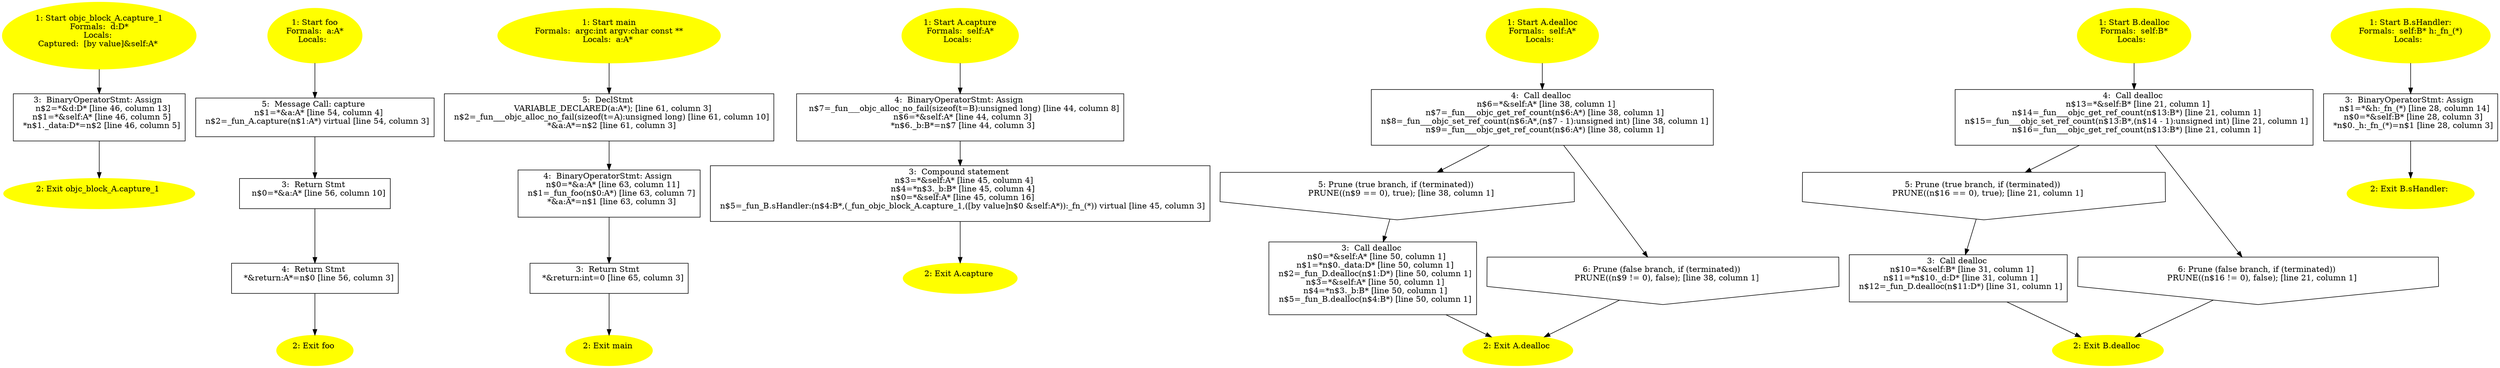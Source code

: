 /* @generated */
digraph cfg {
"objc_block_A.capture_1(class A,cl.e88ebb9e15006f2e_1" [label="1: Start objc_block_A.capture_1\nFormals:  d:D*\nLocals: \nCaptured:  [by value]&self:A* \n  " color=yellow style=filled]
	

	 "objc_block_A.capture_1(class A,cl.e88ebb9e15006f2e_1" -> "objc_block_A.capture_1(class A,cl.e88ebb9e15006f2e_3" ;
"objc_block_A.capture_1(class A,cl.e88ebb9e15006f2e_2" [label="2: Exit objc_block_A.capture_1 \n  " color=yellow style=filled]
	

"objc_block_A.capture_1(class A,cl.e88ebb9e15006f2e_3" [label="3:  BinaryOperatorStmt: Assign \n   n$2=*&d:D* [line 46, column 13]\n  n$1=*&self:A* [line 46, column 5]\n  *n$1._data:D*=n$2 [line 46, column 5]\n " shape="box"]
	

	 "objc_block_A.capture_1(class A,cl.e88ebb9e15006f2e_3" -> "objc_block_A.capture_1(class A,cl.e88ebb9e15006f2e_2" ;
"foo.acbd18db4cc2f85c_1" [label="1: Start foo\nFormals:  a:A*\nLocals:  \n  " color=yellow style=filled]
	

	 "foo.acbd18db4cc2f85c_1" -> "foo.acbd18db4cc2f85c_5" ;
"foo.acbd18db4cc2f85c_2" [label="2: Exit foo \n  " color=yellow style=filled]
	

"foo.acbd18db4cc2f85c_3" [label="3:  Return Stmt \n   n$0=*&a:A* [line 56, column 10]\n " shape="box"]
	

	 "foo.acbd18db4cc2f85c_3" -> "foo.acbd18db4cc2f85c_4" ;
"foo.acbd18db4cc2f85c_4" [label="4:  Return Stmt \n   *&return:A*=n$0 [line 56, column 3]\n " shape="box"]
	

	 "foo.acbd18db4cc2f85c_4" -> "foo.acbd18db4cc2f85c_2" ;
"foo.acbd18db4cc2f85c_5" [label="5:  Message Call: capture \n   n$1=*&a:A* [line 54, column 4]\n  n$2=_fun_A.capture(n$1:A*) virtual [line 54, column 3]\n " shape="box"]
	

	 "foo.acbd18db4cc2f85c_5" -> "foo.acbd18db4cc2f85c_3" ;
"main.fad58de7366495db_1" [label="1: Start main\nFormals:  argc:int argv:char const **\nLocals:  a:A* \n  " color=yellow style=filled]
	

	 "main.fad58de7366495db_1" -> "main.fad58de7366495db_5" ;
"main.fad58de7366495db_2" [label="2: Exit main \n  " color=yellow style=filled]
	

"main.fad58de7366495db_3" [label="3:  Return Stmt \n   *&return:int=0 [line 65, column 3]\n " shape="box"]
	

	 "main.fad58de7366495db_3" -> "main.fad58de7366495db_2" ;
"main.fad58de7366495db_4" [label="4:  BinaryOperatorStmt: Assign \n   n$0=*&a:A* [line 63, column 11]\n  n$1=_fun_foo(n$0:A*) [line 63, column 7]\n  *&a:A*=n$1 [line 63, column 3]\n " shape="box"]
	

	 "main.fad58de7366495db_4" -> "main.fad58de7366495db_3" ;
"main.fad58de7366495db_5" [label="5:  DeclStmt \n   VARIABLE_DECLARED(a:A*); [line 61, column 3]\n  n$2=_fun___objc_alloc_no_fail(sizeof(t=A):unsigned long) [line 61, column 10]\n  *&a:A*=n$2 [line 61, column 3]\n " shape="box"]
	

	 "main.fad58de7366495db_5" -> "main.fad58de7366495db_4" ;
"capture#A#[instance].ca0ec9307f9d5110_1" [label="1: Start A.capture\nFormals:  self:A*\nLocals:  \n  " color=yellow style=filled]
	

	 "capture#A#[instance].ca0ec9307f9d5110_1" -> "capture#A#[instance].ca0ec9307f9d5110_4" ;
"capture#A#[instance].ca0ec9307f9d5110_2" [label="2: Exit A.capture \n  " color=yellow style=filled]
	

"capture#A#[instance].ca0ec9307f9d5110_3" [label="3:  Compound statement \n   n$3=*&self:A* [line 45, column 4]\n  n$4=*n$3._b:B* [line 45, column 4]\n  n$0=*&self:A* [line 45, column 16]\n  n$5=_fun_B.sHandler:(n$4:B*,(_fun_objc_block_A.capture_1,([by value]n$0 &self:A*)):_fn_(*)) virtual [line 45, column 3]\n " shape="box"]
	

	 "capture#A#[instance].ca0ec9307f9d5110_3" -> "capture#A#[instance].ca0ec9307f9d5110_2" ;
"capture#A#[instance].ca0ec9307f9d5110_4" [label="4:  BinaryOperatorStmt: Assign \n   n$7=_fun___objc_alloc_no_fail(sizeof(t=B):unsigned long) [line 44, column 8]\n  n$6=*&self:A* [line 44, column 3]\n  *n$6._b:B*=n$7 [line 44, column 3]\n " shape="box"]
	

	 "capture#A#[instance].ca0ec9307f9d5110_4" -> "capture#A#[instance].ca0ec9307f9d5110_3" ;
"dealloc#A#[instance].cb1004dc8428c0dc_1" [label="1: Start A.dealloc\nFormals:  self:A*\nLocals:  \n  " color=yellow style=filled]
	

	 "dealloc#A#[instance].cb1004dc8428c0dc_1" -> "dealloc#A#[instance].cb1004dc8428c0dc_4" ;
"dealloc#A#[instance].cb1004dc8428c0dc_2" [label="2: Exit A.dealloc \n  " color=yellow style=filled]
	

"dealloc#A#[instance].cb1004dc8428c0dc_3" [label="3:  Call dealloc \n   n$0=*&self:A* [line 50, column 1]\n  n$1=*n$0._data:D* [line 50, column 1]\n  n$2=_fun_D.dealloc(n$1:D*) [line 50, column 1]\n  n$3=*&self:A* [line 50, column 1]\n  n$4=*n$3._b:B* [line 50, column 1]\n  n$5=_fun_B.dealloc(n$4:B*) [line 50, column 1]\n " shape="box"]
	

	 "dealloc#A#[instance].cb1004dc8428c0dc_3" -> "dealloc#A#[instance].cb1004dc8428c0dc_2" ;
"dealloc#A#[instance].cb1004dc8428c0dc_4" [label="4:  Call dealloc \n   n$6=*&self:A* [line 38, column 1]\n  n$7=_fun___objc_get_ref_count(n$6:A*) [line 38, column 1]\n  n$8=_fun___objc_set_ref_count(n$6:A*,(n$7 - 1):unsigned int) [line 38, column 1]\n  n$9=_fun___objc_get_ref_count(n$6:A*) [line 38, column 1]\n " shape="box"]
	

	 "dealloc#A#[instance].cb1004dc8428c0dc_4" -> "dealloc#A#[instance].cb1004dc8428c0dc_5" ;
	 "dealloc#A#[instance].cb1004dc8428c0dc_4" -> "dealloc#A#[instance].cb1004dc8428c0dc_6" ;
"dealloc#A#[instance].cb1004dc8428c0dc_5" [label="5: Prune (true branch, if (terminated)) \n   PRUNE((n$9 == 0), true); [line 38, column 1]\n " shape="invhouse"]
	

	 "dealloc#A#[instance].cb1004dc8428c0dc_5" -> "dealloc#A#[instance].cb1004dc8428c0dc_3" ;
"dealloc#A#[instance].cb1004dc8428c0dc_6" [label="6: Prune (false branch, if (terminated)) \n   PRUNE((n$9 != 0), false); [line 38, column 1]\n " shape="invhouse"]
	

	 "dealloc#A#[instance].cb1004dc8428c0dc_6" -> "dealloc#A#[instance].cb1004dc8428c0dc_2" ;
"dealloc#B#[instance].62d516b6d74de70c_1" [label="1: Start B.dealloc\nFormals:  self:B*\nLocals:  \n  " color=yellow style=filled]
	

	 "dealloc#B#[instance].62d516b6d74de70c_1" -> "dealloc#B#[instance].62d516b6d74de70c_4" ;
"dealloc#B#[instance].62d516b6d74de70c_2" [label="2: Exit B.dealloc \n  " color=yellow style=filled]
	

"dealloc#B#[instance].62d516b6d74de70c_3" [label="3:  Call dealloc \n   n$10=*&self:B* [line 31, column 1]\n  n$11=*n$10._d:D* [line 31, column 1]\n  n$12=_fun_D.dealloc(n$11:D*) [line 31, column 1]\n " shape="box"]
	

	 "dealloc#B#[instance].62d516b6d74de70c_3" -> "dealloc#B#[instance].62d516b6d74de70c_2" ;
"dealloc#B#[instance].62d516b6d74de70c_4" [label="4:  Call dealloc \n   n$13=*&self:B* [line 21, column 1]\n  n$14=_fun___objc_get_ref_count(n$13:B*) [line 21, column 1]\n  n$15=_fun___objc_set_ref_count(n$13:B*,(n$14 - 1):unsigned int) [line 21, column 1]\n  n$16=_fun___objc_get_ref_count(n$13:B*) [line 21, column 1]\n " shape="box"]
	

	 "dealloc#B#[instance].62d516b6d74de70c_4" -> "dealloc#B#[instance].62d516b6d74de70c_5" ;
	 "dealloc#B#[instance].62d516b6d74de70c_4" -> "dealloc#B#[instance].62d516b6d74de70c_6" ;
"dealloc#B#[instance].62d516b6d74de70c_5" [label="5: Prune (true branch, if (terminated)) \n   PRUNE((n$16 == 0), true); [line 21, column 1]\n " shape="invhouse"]
	

	 "dealloc#B#[instance].62d516b6d74de70c_5" -> "dealloc#B#[instance].62d516b6d74de70c_3" ;
"dealloc#B#[instance].62d516b6d74de70c_6" [label="6: Prune (false branch, if (terminated)) \n   PRUNE((n$16 != 0), false); [line 21, column 1]\n " shape="invhouse"]
	

	 "dealloc#B#[instance].62d516b6d74de70c_6" -> "dealloc#B#[instance].62d516b6d74de70c_2" ;
"sHandler:#B#[instance].2c9d8ca3b6059922_1" [label="1: Start B.sHandler:\nFormals:  self:B* h:_fn_(*)\nLocals:  \n  " color=yellow style=filled]
	

	 "sHandler:#B#[instance].2c9d8ca3b6059922_1" -> "sHandler:#B#[instance].2c9d8ca3b6059922_3" ;
"sHandler:#B#[instance].2c9d8ca3b6059922_2" [label="2: Exit B.sHandler: \n  " color=yellow style=filled]
	

"sHandler:#B#[instance].2c9d8ca3b6059922_3" [label="3:  BinaryOperatorStmt: Assign \n   n$1=*&h:_fn_(*) [line 28, column 14]\n  n$0=*&self:B* [line 28, column 3]\n  *n$0._h:_fn_(*)=n$1 [line 28, column 3]\n " shape="box"]
	

	 "sHandler:#B#[instance].2c9d8ca3b6059922_3" -> "sHandler:#B#[instance].2c9d8ca3b6059922_2" ;
}
